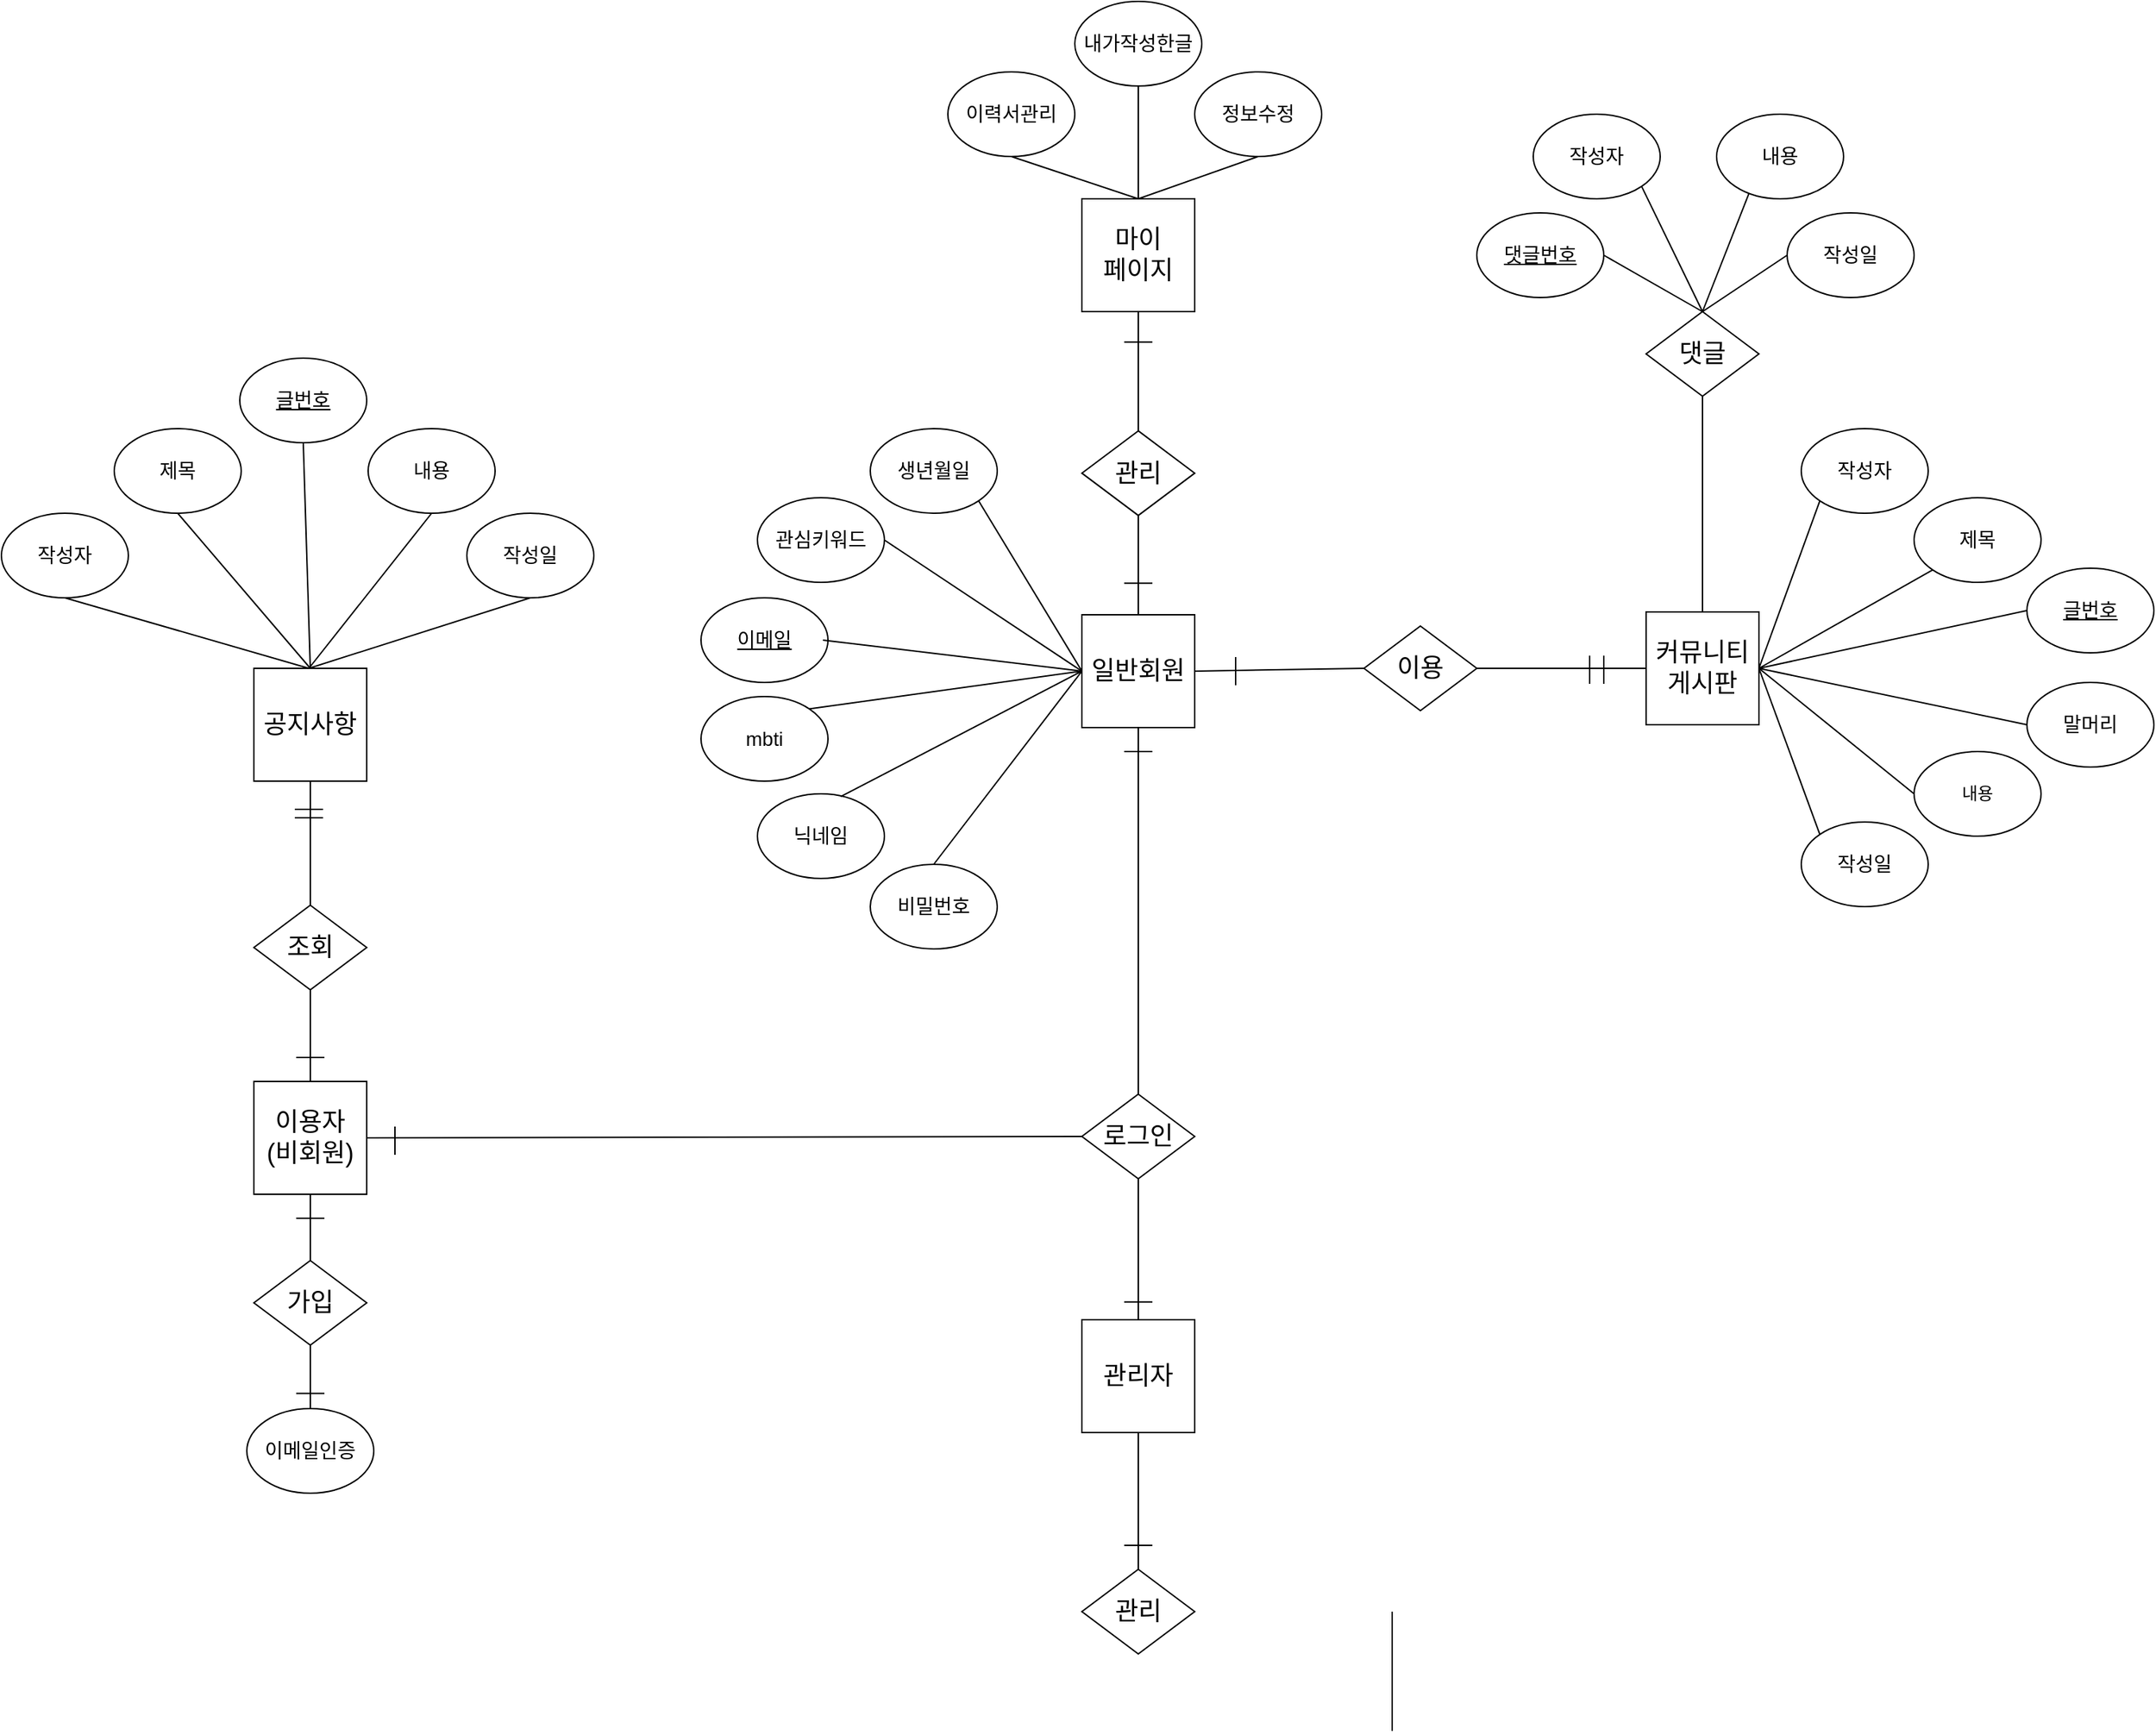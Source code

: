 <mxfile version="14.2.9" type="github"><diagram id="5eFsp62pCkr14rUuqhTb" name="Page-1"><mxGraphModel dx="2311" dy="3425" grid="1" gridSize="10" guides="1" tooltips="1" connect="1" arrows="1" fold="1" page="1" pageScale="1" pageWidth="827" pageHeight="1169" math="0" shadow="0"><root><mxCell id="0"/><mxCell id="1" parent="0"/><mxCell id="bHjuGU42j3b5jGWi9j5y-20" value="&lt;font style=&quot;font-size: 18px&quot;&gt;일반회원&lt;/font&gt;" style="whiteSpace=wrap;html=1;aspect=fixed;" vertex="1" parent="1"><mxGeometry x="-500" y="-857" width="80" height="80" as="geometry"/></mxCell><mxCell id="bHjuGU42j3b5jGWi9j5y-21" value="&lt;font style=&quot;font-size: 18px&quot;&gt;이용자&lt;br&gt;(비회원)&lt;/font&gt;" style="whiteSpace=wrap;html=1;aspect=fixed;" vertex="1" parent="1"><mxGeometry x="-1087" y="-526" width="80" height="80" as="geometry"/></mxCell><mxCell id="bHjuGU42j3b5jGWi9j5y-23" value="&lt;font style=&quot;font-size: 18px&quot;&gt;로그인&lt;/font&gt;" style="rhombus;whiteSpace=wrap;html=1;" vertex="1" parent="1"><mxGeometry x="-500" y="-517" width="80" height="60" as="geometry"/></mxCell><mxCell id="bHjuGU42j3b5jGWi9j5y-25" value="" style="endArrow=none;html=1;exitX=1;exitY=0.5;exitDx=0;exitDy=0;entryX=0;entryY=0.5;entryDx=0;entryDy=0;" edge="1" parent="1" source="bHjuGU42j3b5jGWi9j5y-21" target="bHjuGU42j3b5jGWi9j5y-23"><mxGeometry width="50" height="50" relative="1" as="geometry"><mxPoint x="-670" y="-151" as="sourcePoint"/><mxPoint x="-570" y="-487" as="targetPoint"/></mxGeometry></mxCell><mxCell id="bHjuGU42j3b5jGWi9j5y-26" value="" style="endArrow=none;html=1;exitX=0.5;exitY=0;exitDx=0;exitDy=0;entryX=0.5;entryY=1;entryDx=0;entryDy=0;" edge="1" parent="1" source="bHjuGU42j3b5jGWi9j5y-23" target="bHjuGU42j3b5jGWi9j5y-20"><mxGeometry width="50" height="50" relative="1" as="geometry"><mxPoint x="-290" y="-485" as="sourcePoint"/><mxPoint x="-150" y="-485" as="targetPoint"/></mxGeometry></mxCell><mxCell id="bHjuGU42j3b5jGWi9j5y-27" value="" style="endArrow=none;html=1;exitX=1;exitY=0;exitDx=0;exitDy=0;entryX=0;entryY=0.5;entryDx=0;entryDy=0;" edge="1" parent="1" source="bHjuGU42j3b5jGWi9j5y-28" target="bHjuGU42j3b5jGWi9j5y-20"><mxGeometry width="50" height="50" relative="1" as="geometry"><mxPoint x="-460" y="-637" as="sourcePoint"/><mxPoint x="-480" y="-557" as="targetPoint"/></mxGeometry></mxCell><mxCell id="bHjuGU42j3b5jGWi9j5y-28" value="&lt;font style=&quot;font-size: 14px&quot;&gt;mbti&lt;/font&gt;" style="ellipse;whiteSpace=wrap;html=1;flipH=1;flipV=1;" vertex="1" parent="1"><mxGeometry x="-770" y="-799" width="90" height="60" as="geometry"/></mxCell><mxCell id="bHjuGU42j3b5jGWi9j5y-30" value="&lt;font style=&quot;font-size: 14px&quot;&gt;비밀번호&lt;/font&gt;" style="ellipse;whiteSpace=wrap;html=1;flipH=1;flipV=1;" vertex="1" parent="1"><mxGeometry x="-650" y="-680" width="90" height="60" as="geometry"/></mxCell><mxCell id="bHjuGU42j3b5jGWi9j5y-31" value="&lt;u&gt;&lt;font style=&quot;font-size: 14px&quot;&gt;이메일&lt;/font&gt;&lt;/u&gt;" style="ellipse;whiteSpace=wrap;html=1;flipH=1;flipV=1;" vertex="1" parent="1"><mxGeometry x="-770" y="-869" width="90" height="60" as="geometry"/></mxCell><mxCell id="bHjuGU42j3b5jGWi9j5y-32" value="&lt;font style=&quot;font-size: 14px&quot;&gt;닉네임&lt;/font&gt;" style="ellipse;whiteSpace=wrap;html=1;flipH=1;flipV=1;" vertex="1" parent="1"><mxGeometry x="-730" y="-730" width="90" height="60" as="geometry"/></mxCell><mxCell id="bHjuGU42j3b5jGWi9j5y-33" value="&lt;font style=&quot;font-size: 14px&quot;&gt;생년월일&lt;/font&gt;" style="ellipse;whiteSpace=wrap;html=1;flipH=1;flipV=1;" vertex="1" parent="1"><mxGeometry x="-650" y="-989" width="90" height="60" as="geometry"/></mxCell><mxCell id="bHjuGU42j3b5jGWi9j5y-34" value="&lt;font style=&quot;font-size: 14px&quot;&gt;관심키워드&lt;/font&gt;" style="ellipse;whiteSpace=wrap;html=1;flipH=1;flipV=1;" vertex="1" parent="1"><mxGeometry x="-730" y="-940" width="90" height="60" as="geometry"/></mxCell><mxCell id="bHjuGU42j3b5jGWi9j5y-35" value="" style="endArrow=none;html=1;entryX=0;entryY=0.5;entryDx=0;entryDy=0;exitX=0.5;exitY=0;exitDx=0;exitDy=0;" edge="1" parent="1" source="bHjuGU42j3b5jGWi9j5y-30" target="bHjuGU42j3b5jGWi9j5y-20"><mxGeometry width="50" height="50" relative="1" as="geometry"><mxPoint x="-336" y="-618" as="sourcePoint"/><mxPoint x="-416" y="-768" as="targetPoint"/></mxGeometry></mxCell><mxCell id="bHjuGU42j3b5jGWi9j5y-37" value="" style="endArrow=none;html=1;entryX=0;entryY=0.5;entryDx=0;entryDy=0;exitX=0.344;exitY=0.967;exitDx=0;exitDy=0;exitPerimeter=0;" edge="1" parent="1" source="bHjuGU42j3b5jGWi9j5y-32" target="bHjuGU42j3b5jGWi9j5y-20"><mxGeometry width="50" height="50" relative="1" as="geometry"><mxPoint x="-655" y="-387" as="sourcePoint"/><mxPoint x="-870" y="-537" as="targetPoint"/></mxGeometry></mxCell><mxCell id="bHjuGU42j3b5jGWi9j5y-38" value="" style="endArrow=none;html=1;entryX=0;entryY=0.5;entryDx=0;entryDy=0;exitX=0.04;exitY=0.5;exitDx=0;exitDy=0;exitPerimeter=0;" edge="1" parent="1" source="bHjuGU42j3b5jGWi9j5y-31" target="bHjuGU42j3b5jGWi9j5y-20"><mxGeometry width="50" height="50" relative="1" as="geometry"><mxPoint x="-645" y="-557" as="sourcePoint"/><mxPoint x="-860" y="-707" as="targetPoint"/></mxGeometry></mxCell><mxCell id="bHjuGU42j3b5jGWi9j5y-39" value="" style="endArrow=none;html=1;exitX=1;exitY=0.5;exitDx=0;exitDy=0;" edge="1" parent="1" source="bHjuGU42j3b5jGWi9j5y-34"><mxGeometry width="50" height="50" relative="1" as="geometry"><mxPoint x="-645" y="-377" as="sourcePoint"/><mxPoint x="-500" y="-817" as="targetPoint"/></mxGeometry></mxCell><mxCell id="bHjuGU42j3b5jGWi9j5y-40" value="" style="endArrow=none;html=1;entryX=1;entryY=1;entryDx=0;entryDy=0;exitX=0;exitY=0.5;exitDx=0;exitDy=0;" edge="1" parent="1" source="bHjuGU42j3b5jGWi9j5y-20" target="bHjuGU42j3b5jGWi9j5y-33"><mxGeometry width="50" height="50" relative="1" as="geometry"><mxPoint x="-755" y="-597" as="sourcePoint"/><mxPoint x="-970" y="-747" as="targetPoint"/></mxGeometry></mxCell><mxCell id="bHjuGU42j3b5jGWi9j5y-41" value="&lt;font style=&quot;font-size: 18px&quot;&gt;공지사항&lt;br&gt;&lt;/font&gt;" style="whiteSpace=wrap;html=1;aspect=fixed;" vertex="1" parent="1"><mxGeometry x="-1087" y="-819" width="80" height="80" as="geometry"/></mxCell><mxCell id="bHjuGU42j3b5jGWi9j5y-42" value="" style="endArrow=none;html=1;" edge="1" parent="1"><mxGeometry width="50" height="50" relative="1" as="geometry"><mxPoint x="-987" y="-474" as="sourcePoint"/><mxPoint x="-987" y="-494" as="targetPoint"/></mxGeometry></mxCell><mxCell id="bHjuGU42j3b5jGWi9j5y-44" value="&lt;span style=&quot;font-size: 14px&quot;&gt;&lt;u&gt;글번호&lt;/u&gt;&lt;/span&gt;" style="ellipse;whiteSpace=wrap;html=1;" vertex="1" parent="1"><mxGeometry x="-1097" y="-1039" width="90" height="60" as="geometry"/></mxCell><mxCell id="bHjuGU42j3b5jGWi9j5y-45" value="&lt;font style=&quot;font-size: 14px&quot;&gt;작성자&lt;/font&gt;" style="ellipse;whiteSpace=wrap;html=1;" vertex="1" parent="1"><mxGeometry x="-1266" y="-929" width="90" height="60" as="geometry"/></mxCell><mxCell id="bHjuGU42j3b5jGWi9j5y-46" value="&lt;font style=&quot;font-size: 14px&quot;&gt;내용&lt;/font&gt;" style="ellipse;whiteSpace=wrap;html=1;" vertex="1" parent="1"><mxGeometry x="-1006" y="-989" width="90" height="60" as="geometry"/></mxCell><mxCell id="bHjuGU42j3b5jGWi9j5y-48" value="&lt;font style=&quot;font-size: 14px&quot;&gt;제목&lt;/font&gt;" style="ellipse;whiteSpace=wrap;html=1;" vertex="1" parent="1"><mxGeometry x="-1186" y="-989" width="90" height="60" as="geometry"/></mxCell><mxCell id="bHjuGU42j3b5jGWi9j5y-49" value="&lt;font style=&quot;font-size: 14px&quot;&gt;작성일&lt;/font&gt;" style="ellipse;whiteSpace=wrap;html=1;" vertex="1" parent="1"><mxGeometry x="-936" y="-929" width="90" height="60" as="geometry"/></mxCell><mxCell id="bHjuGU42j3b5jGWi9j5y-64" value="" style="endArrow=none;html=1;exitX=0.5;exitY=0;exitDx=0;exitDy=0;entryX=0.5;entryY=1;entryDx=0;entryDy=0;" edge="1" parent="1" source="bHjuGU42j3b5jGWi9j5y-41" target="bHjuGU42j3b5jGWi9j5y-44"><mxGeometry width="50" height="50" relative="1" as="geometry"><mxPoint x="-1053" y="-819" as="sourcePoint"/><mxPoint x="-1133" y="-969" as="targetPoint"/></mxGeometry></mxCell><mxCell id="bHjuGU42j3b5jGWi9j5y-65" value="" style="endArrow=none;html=1;entryX=0.5;entryY=1;entryDx=0;entryDy=0;exitX=0.5;exitY=0;exitDx=0;exitDy=0;" edge="1" parent="1" source="bHjuGU42j3b5jGWi9j5y-41" target="bHjuGU42j3b5jGWi9j5y-48"><mxGeometry width="50" height="50" relative="1" as="geometry"><mxPoint x="-1053" y="-819" as="sourcePoint"/><mxPoint x="-1238" y="-1039.0" as="targetPoint"/></mxGeometry></mxCell><mxCell id="bHjuGU42j3b5jGWi9j5y-66" value="" style="endArrow=none;html=1;exitX=0.5;exitY=0;exitDx=0;exitDy=0;entryX=0.5;entryY=1;entryDx=0;entryDy=0;" edge="1" parent="1" target="bHjuGU42j3b5jGWi9j5y-46"><mxGeometry width="50" height="50" relative="1" as="geometry"><mxPoint x="-1048" y="-819" as="sourcePoint"/><mxPoint x="-947" y="-1009" as="targetPoint"/></mxGeometry></mxCell><mxCell id="bHjuGU42j3b5jGWi9j5y-67" value="" style="endArrow=none;html=1;exitX=0.5;exitY=0;exitDx=0;exitDy=0;entryX=0.5;entryY=1;entryDx=0;entryDy=0;" edge="1" parent="1" target="bHjuGU42j3b5jGWi9j5y-45"><mxGeometry width="50" height="50" relative="1" as="geometry"><mxPoint x="-1048" y="-819" as="sourcePoint"/><mxPoint x="-1222" y="-869" as="targetPoint"/></mxGeometry></mxCell><mxCell id="bHjuGU42j3b5jGWi9j5y-68" value="" style="endArrow=none;html=1;entryX=0.5;entryY=0;entryDx=0;entryDy=0;exitX=0.5;exitY=1;exitDx=0;exitDy=0;" edge="1" parent="1" source="bHjuGU42j3b5jGWi9j5y-49"><mxGeometry width="50" height="50" relative="1" as="geometry"><mxPoint x="-863" y="-969.0" as="sourcePoint"/><mxPoint x="-1048" y="-819" as="targetPoint"/></mxGeometry></mxCell><mxCell id="bHjuGU42j3b5jGWi9j5y-71" value="&lt;font style=&quot;font-size: 18px&quot;&gt;조회&lt;/font&gt;" style="rhombus;whiteSpace=wrap;html=1;" vertex="1" parent="1"><mxGeometry x="-1087" y="-651" width="80" height="60" as="geometry"/></mxCell><mxCell id="bHjuGU42j3b5jGWi9j5y-73" value="" style="endArrow=none;html=1;exitX=0.5;exitY=0;exitDx=0;exitDy=0;entryX=0.5;entryY=1;entryDx=0;entryDy=0;" edge="1" parent="1" source="bHjuGU42j3b5jGWi9j5y-21" target="bHjuGU42j3b5jGWi9j5y-71"><mxGeometry width="50" height="50" relative="1" as="geometry"><mxPoint x="-1037" y="-535" as="sourcePoint"/><mxPoint x="-1097" y="-635" as="targetPoint"/></mxGeometry></mxCell><mxCell id="bHjuGU42j3b5jGWi9j5y-74" value="" style="endArrow=none;html=1;exitX=0.5;exitY=0;exitDx=0;exitDy=0;entryX=0.5;entryY=1;entryDx=0;entryDy=0;" edge="1" parent="1" source="bHjuGU42j3b5jGWi9j5y-71" target="bHjuGU42j3b5jGWi9j5y-41"><mxGeometry width="50" height="50" relative="1" as="geometry"><mxPoint x="-1027" y="-653" as="sourcePoint"/><mxPoint x="-1007" y="-709" as="targetPoint"/></mxGeometry></mxCell><mxCell id="bHjuGU42j3b5jGWi9j5y-75" value="" style="endArrow=none;html=1;" edge="1" parent="1"><mxGeometry width="50" height="50" relative="1" as="geometry"><mxPoint x="-1058" y="-719" as="sourcePoint"/><mxPoint x="-1038" y="-719" as="targetPoint"/></mxGeometry></mxCell><mxCell id="bHjuGU42j3b5jGWi9j5y-76" value="" style="endArrow=none;html=1;" edge="1" parent="1"><mxGeometry width="50" height="50" relative="1" as="geometry"><mxPoint x="-1058" y="-713" as="sourcePoint"/><mxPoint x="-1038" y="-713" as="targetPoint"/></mxGeometry></mxCell><mxCell id="bHjuGU42j3b5jGWi9j5y-77" value="" style="endArrow=none;html=1;" edge="1" parent="1"><mxGeometry width="50" height="50" relative="1" as="geometry"><mxPoint x="-1057" y="-543" as="sourcePoint"/><mxPoint x="-1037" y="-543" as="targetPoint"/></mxGeometry></mxCell><mxCell id="bHjuGU42j3b5jGWi9j5y-78" value="&lt;font style=&quot;font-size: 18px&quot;&gt;커뮤니티&lt;br&gt;게시판&lt;br&gt;&lt;/font&gt;" style="whiteSpace=wrap;html=1;aspect=fixed;direction=east;" vertex="1" parent="1"><mxGeometry x="-100" y="-859" width="80" height="80" as="geometry"/></mxCell><mxCell id="bHjuGU42j3b5jGWi9j5y-79" value="&lt;span style=&quot;font-size: 14px&quot;&gt;&lt;u&gt;글번호&lt;/u&gt;&lt;/span&gt;" style="ellipse;whiteSpace=wrap;html=1;direction=east;" vertex="1" parent="1"><mxGeometry x="170" y="-890" width="90" height="60" as="geometry"/></mxCell><mxCell id="bHjuGU42j3b5jGWi9j5y-80" value="&lt;font style=&quot;font-size: 14px&quot;&gt;작성자&lt;/font&gt;" style="ellipse;whiteSpace=wrap;html=1;direction=east;" vertex="1" parent="1"><mxGeometry x="10" y="-989" width="90" height="60" as="geometry"/></mxCell><mxCell id="bHjuGU42j3b5jGWi9j5y-82" value="&lt;span style=&quot;font-size: 14px&quot;&gt;말머리&lt;/span&gt;" style="ellipse;whiteSpace=wrap;html=1;direction=east;" vertex="1" parent="1"><mxGeometry x="170" y="-809" width="90" height="60" as="geometry"/></mxCell><mxCell id="bHjuGU42j3b5jGWi9j5y-83" value="&lt;font style=&quot;font-size: 14px&quot;&gt;제목&lt;/font&gt;" style="ellipse;whiteSpace=wrap;html=1;direction=east;" vertex="1" parent="1"><mxGeometry x="90" y="-940" width="90" height="60" as="geometry"/></mxCell><mxCell id="bHjuGU42j3b5jGWi9j5y-84" value="&lt;font style=&quot;font-size: 14px&quot;&gt;작성일&lt;/font&gt;" style="ellipse;whiteSpace=wrap;html=1;direction=east;" vertex="1" parent="1"><mxGeometry x="10" y="-710" width="90" height="60" as="geometry"/></mxCell><mxCell id="bHjuGU42j3b5jGWi9j5y-85" value="" style="endArrow=none;html=1;entryX=0;entryY=0.5;entryDx=0;entryDy=0;exitX=1;exitY=0.5;exitDx=0;exitDy=0;" edge="1" parent="1" target="bHjuGU42j3b5jGWi9j5y-82" source="bHjuGU42j3b5jGWi9j5y-78"><mxGeometry width="50" height="50" relative="1" as="geometry"><mxPoint x="289.0" y="-827" as="sourcePoint"/><mxPoint x="334" y="-977" as="targetPoint"/></mxGeometry></mxCell><mxCell id="bHjuGU42j3b5jGWi9j5y-86" value="" style="endArrow=none;html=1;exitX=1;exitY=0.5;exitDx=0;exitDy=0;entryX=0;entryY=0.5;entryDx=0;entryDy=0;" edge="1" parent="1" source="bHjuGU42j3b5jGWi9j5y-78" target="bHjuGU42j3b5jGWi9j5y-79"><mxGeometry width="50" height="50" relative="1" as="geometry"><mxPoint x="284" y="-827" as="sourcePoint"/><mxPoint x="204" y="-977" as="targetPoint"/></mxGeometry></mxCell><mxCell id="bHjuGU42j3b5jGWi9j5y-87" value="" style="endArrow=none;html=1;entryX=0;entryY=1;entryDx=0;entryDy=0;exitX=1;exitY=0.5;exitDx=0;exitDy=0;" edge="1" parent="1" source="bHjuGU42j3b5jGWi9j5y-78" target="bHjuGU42j3b5jGWi9j5y-83"><mxGeometry width="50" height="50" relative="1" as="geometry"><mxPoint x="284" y="-827" as="sourcePoint"/><mxPoint x="99" y="-1047.0" as="targetPoint"/></mxGeometry></mxCell><mxCell id="bHjuGU42j3b5jGWi9j5y-88" value="" style="endArrow=none;html=1;exitX=1;exitY=0.5;exitDx=0;exitDy=0;entryX=0;entryY=0.5;entryDx=0;entryDy=0;" edge="1" parent="1" source="bHjuGU42j3b5jGWi9j5y-78" target="bHjuGU42j3b5jGWi9j5y-81"><mxGeometry width="50" height="50" relative="1" as="geometry"><mxPoint x="289.0" y="-827" as="sourcePoint"/><mxPoint x="434.0" y="-1047" as="targetPoint"/></mxGeometry></mxCell><mxCell id="bHjuGU42j3b5jGWi9j5y-89" value="" style="endArrow=none;html=1;exitX=1;exitY=0.5;exitDx=0;exitDy=0;entryX=0;entryY=1;entryDx=0;entryDy=0;" edge="1" parent="1" target="bHjuGU42j3b5jGWi9j5y-80" source="bHjuGU42j3b5jGWi9j5y-78"><mxGeometry width="50" height="50" relative="1" as="geometry"><mxPoint x="289.0" y="-827" as="sourcePoint"/><mxPoint x="49" y="-927" as="targetPoint"/></mxGeometry></mxCell><mxCell id="bHjuGU42j3b5jGWi9j5y-90" value="" style="endArrow=none;html=1;entryX=1;entryY=0.5;entryDx=0;entryDy=0;exitX=0;exitY=0;exitDx=0;exitDy=0;" edge="1" parent="1" source="bHjuGU42j3b5jGWi9j5y-84" target="bHjuGU42j3b5jGWi9j5y-78"><mxGeometry width="50" height="50" relative="1" as="geometry"><mxPoint x="474" y="-977.0" as="sourcePoint"/><mxPoint x="289.0" y="-827" as="targetPoint"/></mxGeometry></mxCell><mxCell id="bHjuGU42j3b5jGWi9j5y-94" value="" style="endArrow=none;html=1;exitX=0.5;exitY=0;exitDx=0;exitDy=0;entryX=0.5;entryY=0;entryDx=0;entryDy=0;" edge="1" parent="1" source="bHjuGU42j3b5jGWi9j5y-99" target="bHjuGU42j3b5jGWi9j5y-97"><mxGeometry width="50" height="50" relative="1" as="geometry"><mxPoint x="25.0" y="-689.57" as="sourcePoint"/><mxPoint x="60" y="-749.57" as="targetPoint"/></mxGeometry></mxCell><mxCell id="bHjuGU42j3b5jGWi9j5y-97" value="&lt;font style=&quot;font-size: 18px&quot;&gt;댓글&lt;br&gt;&lt;/font&gt;" style="rhombus;whiteSpace=wrap;html=1;" vertex="1" parent="1"><mxGeometry x="-100" y="-1072" width="80" height="60" as="geometry"/></mxCell><mxCell id="bHjuGU42j3b5jGWi9j5y-98" value="&lt;font style=&quot;font-size: 14px&quot;&gt;작성자&lt;/font&gt;" style="ellipse;whiteSpace=wrap;html=1;direction=east;flipH=0;flipV=1;" vertex="1" parent="1"><mxGeometry x="-180" y="-1212" width="90" height="60" as="geometry"/></mxCell><mxCell id="bHjuGU42j3b5jGWi9j5y-99" value="&lt;span style=&quot;font-size: 14px&quot;&gt;내용&lt;/span&gt;" style="ellipse;whiteSpace=wrap;html=1;direction=east;flipH=0;flipV=1;" vertex="1" parent="1"><mxGeometry x="-50" y="-1212" width="90" height="60" as="geometry"/></mxCell><mxCell id="bHjuGU42j3b5jGWi9j5y-100" value="&lt;font style=&quot;font-size: 14px&quot;&gt;작성일&lt;/font&gt;" style="ellipse;whiteSpace=wrap;html=1;direction=east;flipH=0;flipV=1;" vertex="1" parent="1"><mxGeometry y="-1142" width="90" height="60" as="geometry"/></mxCell><mxCell id="bHjuGU42j3b5jGWi9j5y-101" value="" style="endArrow=none;html=1;entryX=0.5;entryY=0;entryDx=0;entryDy=0;exitX=1;exitY=1;exitDx=0;exitDy=0;" edge="1" parent="1" source="bHjuGU42j3b5jGWi9j5y-98" target="bHjuGU42j3b5jGWi9j5y-97"><mxGeometry width="50" height="50" relative="1" as="geometry"><mxPoint x="-80" y="-1142.57" as="sourcePoint"/><mxPoint x="-50" y="-689.57" as="targetPoint"/></mxGeometry></mxCell><mxCell id="bHjuGU42j3b5jGWi9j5y-102" value="" style="endArrow=none;html=1;exitX=0;exitY=0.5;exitDx=0;exitDy=0;entryX=0.5;entryY=0;entryDx=0;entryDy=0;" edge="1" parent="1" source="bHjuGU42j3b5jGWi9j5y-100" target="bHjuGU42j3b5jGWi9j5y-97"><mxGeometry width="50" height="50" relative="1" as="geometry"><mxPoint x="-41" y="-599.57" as="sourcePoint"/><mxPoint x="-40" y="-679.57" as="targetPoint"/></mxGeometry></mxCell><mxCell id="bHjuGU42j3b5jGWi9j5y-103" value="&lt;font style=&quot;font-size: 14px&quot;&gt;&lt;u&gt;댓글번호&lt;/u&gt;&lt;/font&gt;" style="ellipse;whiteSpace=wrap;html=1;direction=east;flipH=0;flipV=1;" vertex="1" parent="1"><mxGeometry x="-220" y="-1142" width="90" height="60" as="geometry"/></mxCell><mxCell id="bHjuGU42j3b5jGWi9j5y-104" value="" style="endArrow=none;html=1;entryX=0.5;entryY=0;entryDx=0;entryDy=0;exitX=1;exitY=0.5;exitDx=0;exitDy=0;" edge="1" parent="1" source="bHjuGU42j3b5jGWi9j5y-103" target="bHjuGU42j3b5jGWi9j5y-97"><mxGeometry width="50" height="50" relative="1" as="geometry"><mxPoint x="-250" y="-619.57" as="sourcePoint"/><mxPoint x="-151" y="-699.57" as="targetPoint"/></mxGeometry></mxCell><mxCell id="bHjuGU42j3b5jGWi9j5y-107" value="" style="endArrow=none;html=1;exitX=1;exitY=0.5;exitDx=0;exitDy=0;entryX=0;entryY=0.5;entryDx=0;entryDy=0;" edge="1" parent="1" source="bHjuGU42j3b5jGWi9j5y-20" target="bHjuGU42j3b5jGWi9j5y-108"><mxGeometry width="50" height="50" relative="1" as="geometry"><mxPoint x="-420" y="-807.71" as="sourcePoint"/><mxPoint x="-290" y="-817" as="targetPoint"/></mxGeometry></mxCell><mxCell id="bHjuGU42j3b5jGWi9j5y-108" value="&lt;font style=&quot;font-size: 18px&quot;&gt;이용&lt;/font&gt;" style="rhombus;whiteSpace=wrap;html=1;" vertex="1" parent="1"><mxGeometry x="-300" y="-849" width="80" height="60" as="geometry"/></mxCell><mxCell id="bHjuGU42j3b5jGWi9j5y-114" value="" style="endArrow=none;html=1;" edge="1" parent="1"><mxGeometry width="50" height="50" relative="1" as="geometry"><mxPoint x="-391" y="-807.0" as="sourcePoint"/><mxPoint x="-391" y="-827.0" as="targetPoint"/></mxGeometry></mxCell><mxCell id="bHjuGU42j3b5jGWi9j5y-115" value="" style="endArrow=none;html=1;entryX=0;entryY=0.5;entryDx=0;entryDy=0;exitX=1;exitY=0.5;exitDx=0;exitDy=0;" edge="1" parent="1" source="bHjuGU42j3b5jGWi9j5y-108" target="bHjuGU42j3b5jGWi9j5y-78"><mxGeometry width="50" height="50" relative="1" as="geometry"><mxPoint x="-220" y="-817" as="sourcePoint"/><mxPoint x="-100" y="-817.0" as="targetPoint"/></mxGeometry></mxCell><mxCell id="bHjuGU42j3b5jGWi9j5y-116" value="" style="endArrow=none;html=1;" edge="1" parent="1"><mxGeometry width="50" height="50" relative="1" as="geometry"><mxPoint x="-130" y="-808.0" as="sourcePoint"/><mxPoint x="-130" y="-828.0" as="targetPoint"/></mxGeometry></mxCell><mxCell id="bHjuGU42j3b5jGWi9j5y-117" value="" style="endArrow=none;html=1;" edge="1" parent="1"><mxGeometry width="50" height="50" relative="1" as="geometry"><mxPoint x="-140" y="-808.0" as="sourcePoint"/><mxPoint x="-140" y="-828.0" as="targetPoint"/></mxGeometry></mxCell><mxCell id="bHjuGU42j3b5jGWi9j5y-120" value="" style="endArrow=none;html=1;entryX=0.5;entryY=0;entryDx=0;entryDy=0;exitX=0.5;exitY=1;exitDx=0;exitDy=0;" edge="1" parent="1" source="bHjuGU42j3b5jGWi9j5y-97" target="bHjuGU42j3b5jGWi9j5y-78"><mxGeometry width="50" height="50" relative="1" as="geometry"><mxPoint x="-30" y="-880" as="sourcePoint"/><mxPoint x="-40" y="-880" as="targetPoint"/></mxGeometry></mxCell><mxCell id="bHjuGU42j3b5jGWi9j5y-121" value="" style="endArrow=none;html=1;entryX=0.5;entryY=1;entryDx=0;entryDy=0;exitX=0.5;exitY=0;exitDx=0;exitDy=0;" edge="1" parent="1" source="bHjuGU42j3b5jGWi9j5y-151" target="bHjuGU42j3b5jGWi9j5y-122"><mxGeometry width="50" height="50" relative="1" as="geometry"><mxPoint x="-1047" y="-142" as="sourcePoint"/><mxPoint x="-1048" y="-217" as="targetPoint"/></mxGeometry></mxCell><mxCell id="bHjuGU42j3b5jGWi9j5y-122" value="&lt;font style=&quot;font-size: 14px&quot;&gt;이메일인증&lt;/font&gt;" style="ellipse;whiteSpace=wrap;html=1;flipH=1;flipV=1;" vertex="1" parent="1"><mxGeometry x="-1092" y="-294" width="90" height="60" as="geometry"/></mxCell><mxCell id="bHjuGU42j3b5jGWi9j5y-125" style="edgeStyle=none;shape=link;rounded=1;orthogonalLoop=1;jettySize=auto;html=1;entryX=0.5;entryY=0;entryDx=0;entryDy=0;" edge="1" parent="1" source="bHjuGU42j3b5jGWi9j5y-21" target="bHjuGU42j3b5jGWi9j5y-21"><mxGeometry relative="1" as="geometry"/></mxCell><mxCell id="bHjuGU42j3b5jGWi9j5y-127" value="&lt;font style=&quot;font-size: 18px&quot;&gt;마이&lt;br&gt;페이지&lt;/font&gt;" style="whiteSpace=wrap;html=1;aspect=fixed;" vertex="1" parent="1"><mxGeometry x="-500" y="-1152" width="80" height="80" as="geometry"/></mxCell><mxCell id="bHjuGU42j3b5jGWi9j5y-128" value="&lt;span style=&quot;font-size: 14px&quot;&gt;내가작성한글&lt;/span&gt;" style="ellipse;whiteSpace=wrap;html=1;" vertex="1" parent="1"><mxGeometry x="-505" y="-1292" width="90" height="60" as="geometry"/></mxCell><mxCell id="bHjuGU42j3b5jGWi9j5y-129" value="&lt;span style=&quot;font-size: 14px&quot;&gt;이력서관리&lt;/span&gt;" style="ellipse;whiteSpace=wrap;html=1;" vertex="1" parent="1"><mxGeometry x="-595" y="-1242" width="90" height="60" as="geometry"/></mxCell><mxCell id="bHjuGU42j3b5jGWi9j5y-131" value="&lt;span style=&quot;font-size: 14px&quot;&gt;정보수정&lt;/span&gt;" style="ellipse;whiteSpace=wrap;html=1;" vertex="1" parent="1"><mxGeometry x="-420" y="-1242" width="90" height="60" as="geometry"/></mxCell><mxCell id="bHjuGU42j3b5jGWi9j5y-133" value="" style="endArrow=none;html=1;exitX=0.5;exitY=0;exitDx=0;exitDy=0;entryX=0.5;entryY=1;entryDx=0;entryDy=0;" edge="1" parent="1" source="bHjuGU42j3b5jGWi9j5y-127" target="bHjuGU42j3b5jGWi9j5y-128"><mxGeometry width="50" height="50" relative="1" as="geometry"><mxPoint x="-457" y="-1155.43" as="sourcePoint"/><mxPoint x="-537" y="-1305.43" as="targetPoint"/></mxGeometry></mxCell><mxCell id="bHjuGU42j3b5jGWi9j5y-134" value="" style="endArrow=none;html=1;entryX=0.5;entryY=1;entryDx=0;entryDy=0;exitX=0.5;exitY=0;exitDx=0;exitDy=0;" edge="1" parent="1" source="bHjuGU42j3b5jGWi9j5y-127" target="bHjuGU42j3b5jGWi9j5y-131"><mxGeometry width="50" height="50" relative="1" as="geometry"><mxPoint x="-457" y="-1155.43" as="sourcePoint"/><mxPoint x="-642" y="-1375.43" as="targetPoint"/></mxGeometry></mxCell><mxCell id="bHjuGU42j3b5jGWi9j5y-136" value="" style="endArrow=none;html=1;entryX=0.5;entryY=1;entryDx=0;entryDy=0;exitX=0.5;exitY=0;exitDx=0;exitDy=0;" edge="1" parent="1" target="bHjuGU42j3b5jGWi9j5y-129" source="bHjuGU42j3b5jGWi9j5y-127"><mxGeometry width="50" height="50" relative="1" as="geometry"><mxPoint x="-460" y="-1155" as="sourcePoint"/><mxPoint x="-626" y="-1205.43" as="targetPoint"/></mxGeometry></mxCell><mxCell id="bHjuGU42j3b5jGWi9j5y-138" value="&lt;font style=&quot;font-size: 18px&quot;&gt;관리&lt;/font&gt;" style="rhombus;whiteSpace=wrap;html=1;" vertex="1" parent="1"><mxGeometry x="-500" y="-987.43" width="80" height="60" as="geometry"/></mxCell><mxCell id="bHjuGU42j3b5jGWi9j5y-139" value="" style="endArrow=none;html=1;exitX=0.5;exitY=0;exitDx=0;exitDy=0;entryX=0.5;entryY=1;entryDx=0;entryDy=0;" edge="1" parent="1" target="bHjuGU42j3b5jGWi9j5y-138" source="bHjuGU42j3b5jGWi9j5y-20"><mxGeometry width="50" height="50" relative="1" as="geometry"><mxPoint x="-451" y="-860.43" as="sourcePoint"/><mxPoint x="-501" y="-971.43" as="targetPoint"/></mxGeometry></mxCell><mxCell id="bHjuGU42j3b5jGWi9j5y-140" value="" style="endArrow=none;html=1;exitX=0.5;exitY=0;exitDx=0;exitDy=0;entryX=0.5;entryY=1;entryDx=0;entryDy=0;" edge="1" parent="1" source="bHjuGU42j3b5jGWi9j5y-138" target="bHjuGU42j3b5jGWi9j5y-127"><mxGeometry width="50" height="50" relative="1" as="geometry"><mxPoint x="-431" y="-989.43" as="sourcePoint"/><mxPoint x="-411" y="-1045.43" as="targetPoint"/></mxGeometry></mxCell><mxCell id="bHjuGU42j3b5jGWi9j5y-141" value="" style="endArrow=none;html=1;" edge="1" parent="1"><mxGeometry width="50" height="50" relative="1" as="geometry"><mxPoint x="-470.0" y="-1050.43" as="sourcePoint"/><mxPoint x="-450.0" y="-1050.43" as="targetPoint"/></mxGeometry></mxCell><mxCell id="bHjuGU42j3b5jGWi9j5y-143" value="" style="endArrow=none;html=1;" edge="1" parent="1"><mxGeometry width="50" height="50" relative="1" as="geometry"><mxPoint x="-470" y="-879.43" as="sourcePoint"/><mxPoint x="-450" y="-879.43" as="targetPoint"/></mxGeometry></mxCell><mxCell id="bHjuGU42j3b5jGWi9j5y-144" style="edgeStyle=none;shape=link;rounded=1;orthogonalLoop=1;jettySize=auto;html=1;entryX=0.5;entryY=0;entryDx=0;entryDy=0;" edge="1" parent="1"><mxGeometry relative="1" as="geometry"><mxPoint x="-451" y="-860.43" as="sourcePoint"/><mxPoint x="-451" y="-860.43" as="targetPoint"/></mxGeometry></mxCell><mxCell id="bHjuGU42j3b5jGWi9j5y-81" value="내용" style="ellipse;whiteSpace=wrap;html=1;direction=east;" vertex="1" parent="1"><mxGeometry x="90" y="-760" width="90" height="60" as="geometry"/></mxCell><mxCell id="bHjuGU42j3b5jGWi9j5y-148" value="" style="endArrow=none;html=1;exitX=0.5;exitY=0;exitDx=0;exitDy=0;entryX=0.5;entryY=1;entryDx=0;entryDy=0;" edge="1" parent="1" source="bHjuGU42j3b5jGWi9j5y-151" target="bHjuGU42j3b5jGWi9j5y-21"><mxGeometry width="50" height="50" relative="1" as="geometry"><mxPoint x="-1047" y="-377.0" as="sourcePoint"/><mxPoint x="-1005" y="-429" as="targetPoint"/></mxGeometry></mxCell><mxCell id="bHjuGU42j3b5jGWi9j5y-151" value="&lt;font style=&quot;font-size: 18px&quot;&gt;가입&lt;/font&gt;" style="rhombus;whiteSpace=wrap;html=1;" vertex="1" parent="1"><mxGeometry x="-1087" y="-399" width="80" height="60" as="geometry"/></mxCell><mxCell id="bHjuGU42j3b5jGWi9j5y-152" value="" style="endArrow=none;html=1;" edge="1" parent="1"><mxGeometry width="50" height="50" relative="1" as="geometry"><mxPoint x="-1057" y="-429" as="sourcePoint"/><mxPoint x="-1037" y="-429" as="targetPoint"/></mxGeometry></mxCell><mxCell id="bHjuGU42j3b5jGWi9j5y-153" value="" style="endArrow=none;html=1;" edge="1" parent="1"><mxGeometry width="50" height="50" relative="1" as="geometry"><mxPoint x="-1057" y="-304.69" as="sourcePoint"/><mxPoint x="-1037" y="-304.69" as="targetPoint"/></mxGeometry></mxCell><mxCell id="bHjuGU42j3b5jGWi9j5y-155" value="&lt;font style=&quot;font-size: 18px&quot;&gt;관리자&lt;/font&gt;" style="whiteSpace=wrap;html=1;aspect=fixed;" vertex="1" parent="1"><mxGeometry x="-500" y="-357" width="80" height="80" as="geometry"/></mxCell><mxCell id="bHjuGU42j3b5jGWi9j5y-156" value="" style="endArrow=none;html=1;entryX=0.5;entryY=1;entryDx=0;entryDy=0;exitX=0.5;exitY=0;exitDx=0;exitDy=0;" edge="1" parent="1" source="bHjuGU42j3b5jGWi9j5y-155" target="bHjuGU42j3b5jGWi9j5y-23"><mxGeometry width="50" height="50" relative="1" as="geometry"><mxPoint x="-410" y="-230" as="sourcePoint"/><mxPoint x="-420" y="-430" as="targetPoint"/></mxGeometry></mxCell><mxCell id="bHjuGU42j3b5jGWi9j5y-157" value="" style="endArrow=none;html=1;" edge="1" parent="1"><mxGeometry width="50" height="50" relative="1" as="geometry"><mxPoint x="-470" y="-760.0" as="sourcePoint"/><mxPoint x="-450" y="-760.0" as="targetPoint"/></mxGeometry></mxCell><mxCell id="bHjuGU42j3b5jGWi9j5y-158" value="" style="endArrow=none;html=1;" edge="1" parent="1"><mxGeometry width="50" height="50" relative="1" as="geometry"><mxPoint x="-470" y="-369.59" as="sourcePoint"/><mxPoint x="-450" y="-369.59" as="targetPoint"/></mxGeometry></mxCell><mxCell id="bHjuGU42j3b5jGWi9j5y-159" value="&lt;font style=&quot;font-size: 18px&quot;&gt;관리&lt;/font&gt;" style="rhombus;whiteSpace=wrap;html=1;" vertex="1" parent="1"><mxGeometry x="-500" y="-180.0" width="80" height="60" as="geometry"/></mxCell><mxCell id="bHjuGU42j3b5jGWi9j5y-161" value="" style="endArrow=none;html=1;entryX=0.5;entryY=1;entryDx=0;entryDy=0;exitX=0.5;exitY=0;exitDx=0;exitDy=0;" edge="1" parent="1" source="bHjuGU42j3b5jGWi9j5y-159" target="bHjuGU42j3b5jGWi9j5y-155"><mxGeometry width="50" height="50" relative="1" as="geometry"><mxPoint x="-460" y="-200" as="sourcePoint"/><mxPoint x="-420" y="-250" as="targetPoint"/></mxGeometry></mxCell><mxCell id="bHjuGU42j3b5jGWi9j5y-163" value="" style="endArrow=none;html=1;" edge="1" parent="1"><mxGeometry width="50" height="50" relative="1" as="geometry"><mxPoint x="-470" y="-197.0" as="sourcePoint"/><mxPoint x="-450" y="-197.0" as="targetPoint"/><Array as="points"><mxPoint x="-460" y="-197"/></Array></mxGeometry></mxCell><mxCell id="bHjuGU42j3b5jGWi9j5y-164" value="" style="endArrow=none;html=1;exitX=0.5;exitY=0;exitDx=0;exitDy=0;entryX=0.5;entryY=1;entryDx=0;entryDy=0;" edge="1" parent="1"><mxGeometry width="50" height="50" relative="1" as="geometry"><mxPoint x="-280" y="-65.43" as="sourcePoint"/><mxPoint x="-280" y="-150" as="targetPoint"/></mxGeometry></mxCell></root></mxGraphModel></diagram></mxfile>
